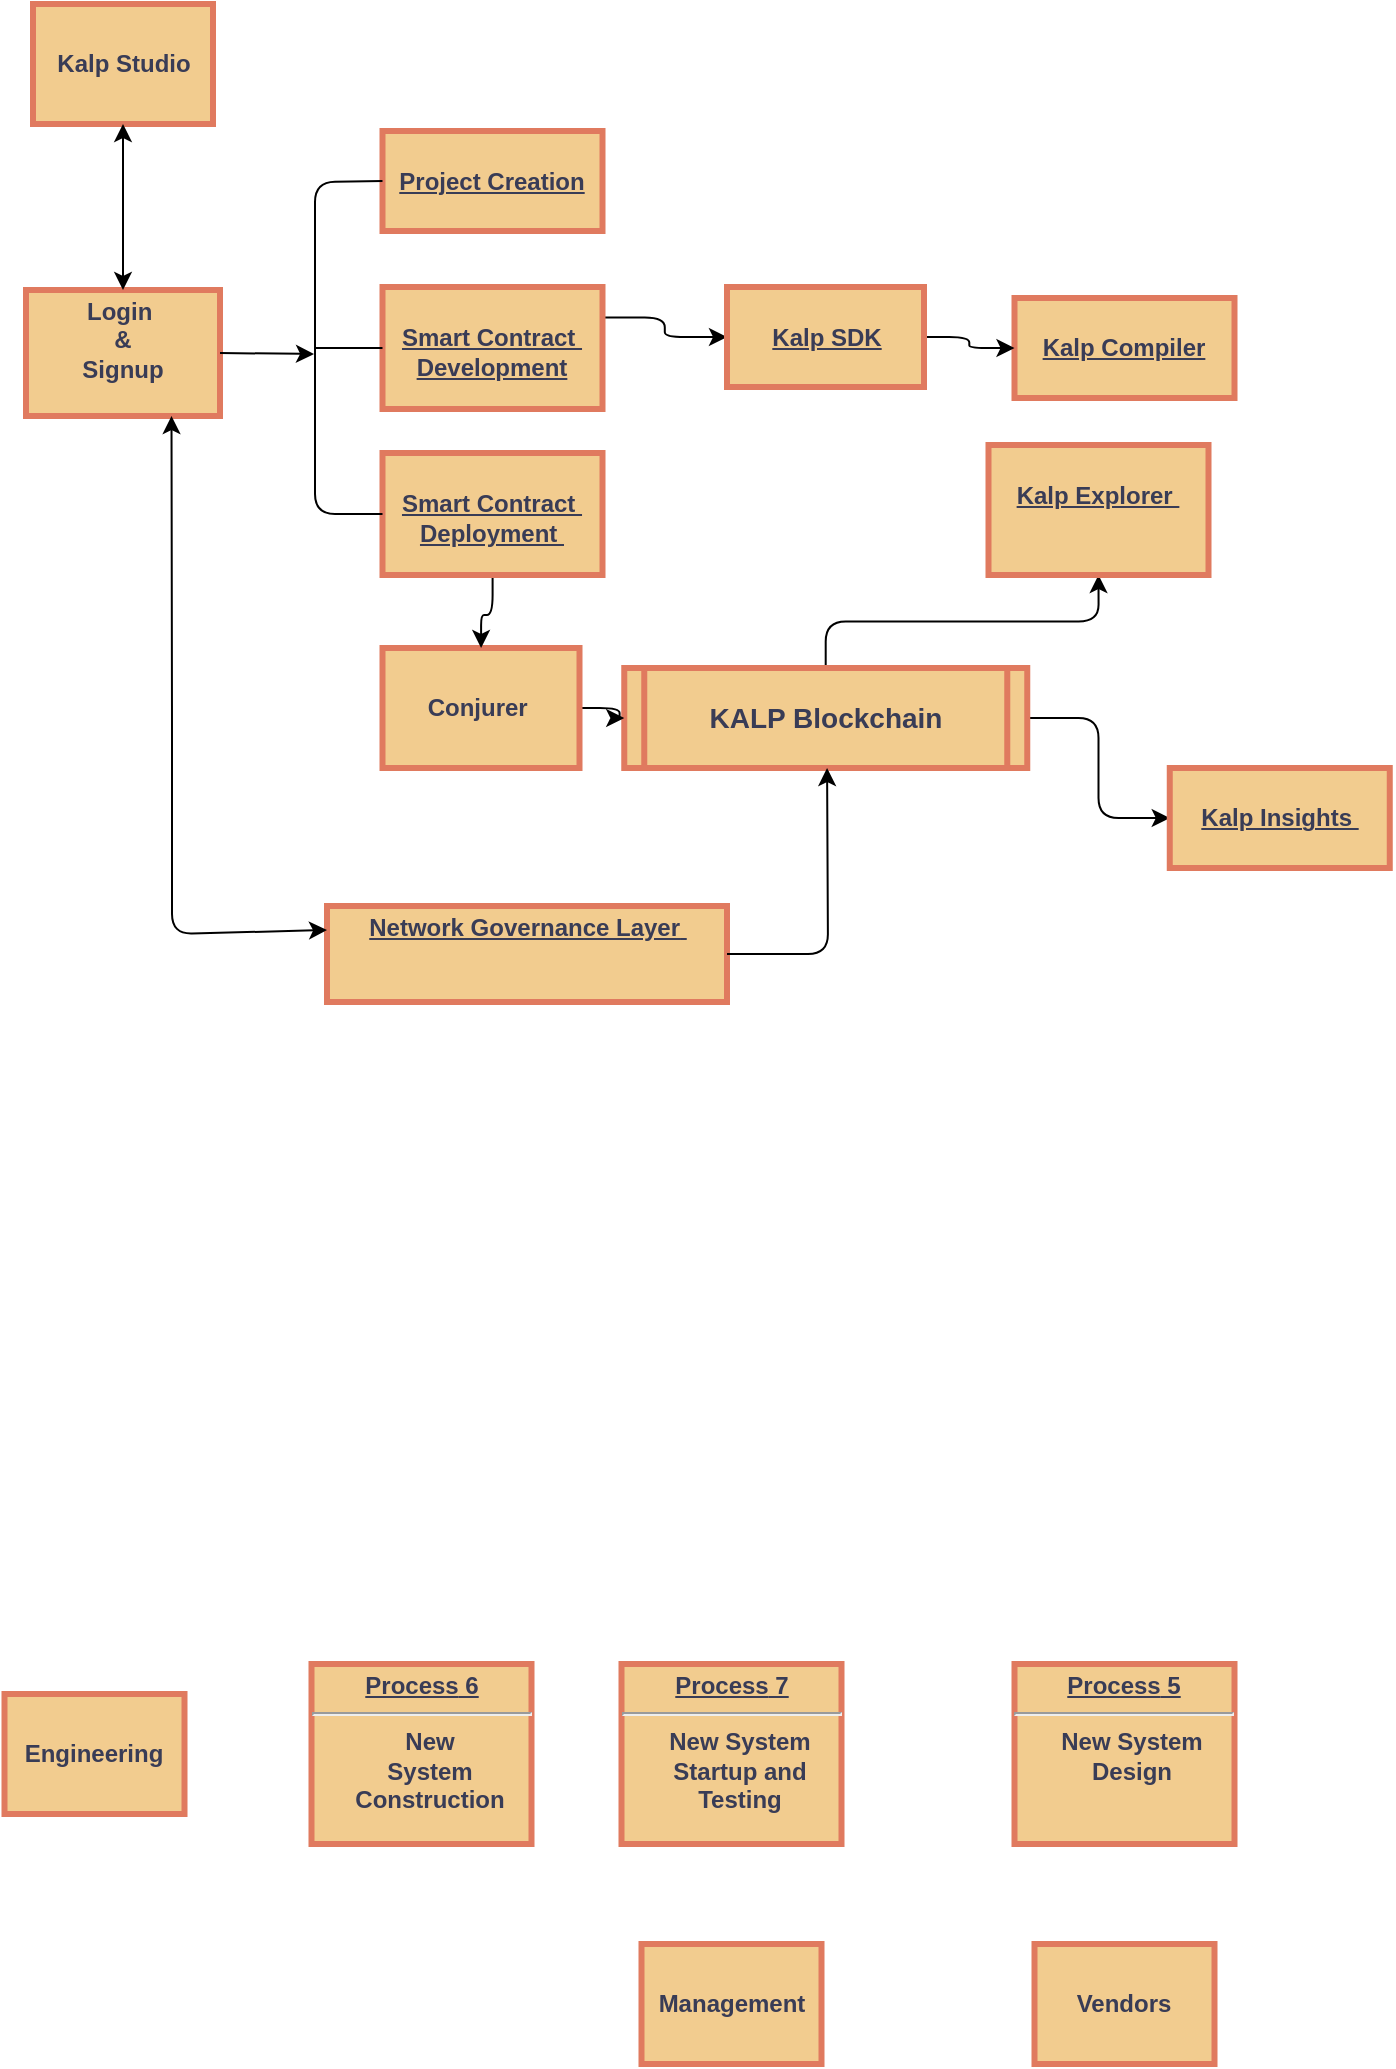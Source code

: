 <mxfile version="23.1.6" type="github">
  <diagram name="Page-1" id="c7558073-3199-34d8-9f00-42111426c3f3">
    <mxGraphModel dx="913" dy="1660" grid="1" gridSize="50" guides="1" tooltips="1" connect="1" arrows="1" fold="1" page="1" pageScale="1" pageWidth="826" pageHeight="1169" background="none" math="0" shadow="0">
      <root>
        <mxCell id="0" />
        <mxCell id="1" parent="0" />
        <mxCell id="2" value="&lt;p style=&quot;margin: 4px 0px 0px;&quot;&gt;&lt;/p&gt;&lt;div style=&quot;&quot;&gt;&lt;span style=&quot;background-color: initial;&quot;&gt;&lt;font style=&quot;font-size: 12px;&quot;&gt;Login&amp;nbsp;&lt;/font&gt;&lt;/span&gt;&lt;/div&gt;&lt;div style=&quot;&quot;&gt;&lt;span style=&quot;background-color: initial;&quot;&gt;&lt;font style=&quot;font-size: 12px;&quot;&gt;&amp;amp;&lt;br&gt;&lt;/font&gt;&lt;/span&gt;&lt;/div&gt;&lt;div style=&quot;&quot;&gt;&lt;span style=&quot;background-color: initial;&quot;&gt;&lt;font style=&quot;font-size: 12px;&quot;&gt;Signup&lt;/font&gt;&lt;/span&gt;&lt;/div&gt;&lt;p&gt;&lt;/p&gt;" style="verticalAlign=middle;align=center;overflow=fill;fontSize=12;fontFamily=Helvetica;html=1;rounded=0;fontStyle=1;strokeWidth=3;arcSize=0;labelBackgroundColor=none;fillColor=#F2CC8F;strokeColor=#E07A5F;fontColor=#393C56;" parent="1" vertex="1">
          <mxGeometry x="56" y="113" width="97" height="63" as="geometry" />
        </mxCell>
        <mxCell id="4" value="Kalp Studio" style="whiteSpace=wrap;align=center;verticalAlign=middle;fontStyle=1;strokeWidth=3;labelBackgroundColor=none;fillColor=#F2CC8F;strokeColor=#E07A5F;fontColor=#393C56;rounded=0;" parent="1" vertex="1">
          <mxGeometry x="59.5" y="-30" width="90" height="60" as="geometry" />
        </mxCell>
        <mxCell id="fyMuKusYpWriWorXmbX_-168" style="edgeStyle=orthogonalEdgeStyle;orthogonalLoop=1;jettySize=auto;html=1;entryX=0.5;entryY=1;entryDx=0;entryDy=0;" edge="1" parent="1" source="5" target="8">
          <mxGeometry relative="1" as="geometry" />
        </mxCell>
        <mxCell id="fyMuKusYpWriWorXmbX_-184" value="" style="edgeStyle=orthogonalEdgeStyle;orthogonalLoop=1;jettySize=auto;html=1;" edge="1" parent="1" source="5" target="fyMuKusYpWriWorXmbX_-136">
          <mxGeometry relative="1" as="geometry" />
        </mxCell>
        <mxCell id="5" value="KALP Blockchain" style="shape=process;whiteSpace=wrap;align=center;verticalAlign=middle;size=0.048;fontStyle=1;strokeWidth=3;fontSize=14;labelBackgroundColor=none;fillColor=#F2CC8F;strokeColor=#E07A5F;fontColor=#393C56;rounded=0;" parent="1" vertex="1">
          <mxGeometry x="355.13" y="302" width="201.5" height="50" as="geometry" />
        </mxCell>
        <mxCell id="6" value="&lt;p style=&quot;margin: 4px 0px 0px; text-decoration: underline;&quot;&gt;&lt;strong&gt;Network Governance Layer&lt;/strong&gt;&lt;span style=&quot;text-align: left; background-color: initial;&quot;&gt;&amp;nbsp;&lt;/span&gt;&lt;/p&gt;&lt;p&gt;&lt;/p&gt;" style="verticalAlign=middle;align=center;overflow=fill;fontSize=12;fontFamily=Helvetica;html=1;rounded=0;fontStyle=1;strokeWidth=3;labelBackgroundColor=none;fillColor=#F2CC8F;strokeColor=#E07A5F;fontColor=#393C56;" parent="1" vertex="1">
          <mxGeometry x="206.5" y="421" width="200" height="48" as="geometry" />
        </mxCell>
        <mxCell id="8" value="&lt;p style=&quot;margin: 0px; margin-top: 4px; text-align: center; text-decoration: underline;&quot;&gt;&lt;br&gt;Kalp Explorer&amp;nbsp;&lt;/p&gt;" style="verticalAlign=middle;align=center;overflow=fill;fontSize=12;fontFamily=Helvetica;html=1;rounded=0;fontStyle=1;strokeWidth=3;labelBackgroundColor=none;fillColor=#F2CC8F;strokeColor=#E07A5F;fontColor=#393C56;" parent="1" vertex="1">
          <mxGeometry x="537.25" y="190.5" width="110" height="65" as="geometry" />
        </mxCell>
        <mxCell id="9" value="&lt;p style=&quot;margin: 0px; margin-top: 4px; text-align: center; text-decoration: underline;&quot;&gt;&lt;strong&gt;&lt;strong&gt;Process&lt;/strong&gt; 5&lt;br /&gt;&lt;/strong&gt;&lt;/p&gt;&lt;hr /&gt;&lt;p style=&quot;margin: 0px; margin-left: 8px;&quot;&gt;New System&lt;/p&gt;&lt;p style=&quot;margin: 0px; margin-left: 8px;&quot;&gt;Design&lt;/p&gt;" style="verticalAlign=middle;align=center;overflow=fill;fontSize=12;fontFamily=Helvetica;html=1;rounded=0;fontStyle=1;strokeWidth=3;labelBackgroundColor=none;fillColor=#F2CC8F;strokeColor=#E07A5F;fontColor=#393C56;" parent="1" vertex="1">
          <mxGeometry x="550.25" y="800" width="110" height="90" as="geometry" />
        </mxCell>
        <mxCell id="10" value="&lt;p style=&quot;margin: 0px; margin-top: 4px; text-align: center; text-decoration: underline;&quot;&gt;&lt;strong&gt;&lt;strong&gt;Process&lt;/strong&gt; 6&lt;br /&gt;&lt;/strong&gt;&lt;/p&gt;&lt;hr /&gt;&lt;p style=&quot;margin: 0px; margin-left: 8px;&quot;&gt;New&lt;/p&gt;&lt;p style=&quot;margin: 0px; margin-left: 8px;&quot;&gt;System&lt;/p&gt;&lt;p style=&quot;margin: 0px; margin-left: 8px;&quot;&gt;Construction&lt;/p&gt;" style="verticalAlign=middle;align=center;overflow=fill;fontSize=12;fontFamily=Helvetica;html=1;rounded=0;fontStyle=1;strokeWidth=3;labelBackgroundColor=none;fillColor=#F2CC8F;strokeColor=#E07A5F;fontColor=#393C56;" parent="1" vertex="1">
          <mxGeometry x="198.75" y="800" width="110" height="90" as="geometry" />
        </mxCell>
        <mxCell id="fyMuKusYpWriWorXmbX_-181" value="" style="edgeStyle=orthogonalEdgeStyle;orthogonalLoop=1;jettySize=auto;html=1;" edge="1" parent="1" source="12" target="5">
          <mxGeometry relative="1" as="geometry" />
        </mxCell>
        <mxCell id="12" value="Conjurer " style="whiteSpace=wrap;align=center;verticalAlign=middle;fontStyle=1;strokeWidth=3;labelBackgroundColor=none;fillColor=#F2CC8F;strokeColor=#E07A5F;fontColor=#393C56;rounded=0;" parent="1" vertex="1">
          <mxGeometry x="234.25" y="292" width="98.5" height="60" as="geometry" />
        </mxCell>
        <mxCell id="13" value="Management" style="whiteSpace=wrap;align=center;verticalAlign=middle;fontStyle=1;strokeWidth=3;labelBackgroundColor=none;fillColor=#F2CC8F;strokeColor=#E07A5F;fontColor=#393C56;rounded=0;" parent="1" vertex="1">
          <mxGeometry x="363.75" y="940" width="90" height="60" as="geometry" />
        </mxCell>
        <mxCell id="14" value="Engineering" style="whiteSpace=wrap;align=center;verticalAlign=middle;fontStyle=1;strokeWidth=3;labelBackgroundColor=none;fillColor=#F2CC8F;strokeColor=#E07A5F;fontColor=#393C56;rounded=0;" parent="1" vertex="1">
          <mxGeometry x="45.25" y="815.0" width="90" height="60" as="geometry" />
        </mxCell>
        <mxCell id="15" value="Vendors" style="whiteSpace=wrap;align=center;verticalAlign=middle;fontStyle=1;strokeWidth=3;labelBackgroundColor=none;fillColor=#F2CC8F;strokeColor=#E07A5F;fontColor=#393C56;rounded=0;" parent="1" vertex="1">
          <mxGeometry x="560.25" y="940" width="90" height="60" as="geometry" />
        </mxCell>
        <mxCell id="11" value="&lt;p style=&quot;margin: 0px; margin-top: 4px; text-align: center; text-decoration: underline;&quot;&gt;&lt;strong&gt;&lt;strong&gt;Process&lt;/strong&gt; 7&lt;br /&gt;&lt;/strong&gt;&lt;/p&gt;&lt;hr /&gt;&lt;p style=&quot;margin: 0px; margin-left: 8px;&quot;&gt;New System&lt;/p&gt;&lt;p style=&quot;margin: 0px; margin-left: 8px;&quot;&gt;Startup and&lt;/p&gt;&lt;p style=&quot;margin: 0px; margin-left: 8px;&quot;&gt;Testing&lt;/p&gt;" style="verticalAlign=middle;align=center;overflow=fill;fontSize=12;fontFamily=Helvetica;html=1;rounded=0;fontStyle=1;strokeWidth=3;labelBackgroundColor=none;fillColor=#F2CC8F;strokeColor=#E07A5F;fontColor=#393C56;" parent="1" vertex="1">
          <mxGeometry x="353.75" y="800" width="110" height="90" as="geometry" />
        </mxCell>
        <mxCell id="fyMuKusYpWriWorXmbX_-103" value="" style="edgeStyle=orthogonalEdgeStyle;rounded=0;orthogonalLoop=1;jettySize=auto;html=1;labelBackgroundColor=none;fontColor=default;strokeColor=#E07A5F;" edge="1" parent="1" source="54">
          <mxGeometry relative="1" as="geometry">
            <mxPoint x="201" y="441" as="targetPoint" />
          </mxGeometry>
        </mxCell>
        <mxCell id="fyMuKusYpWriWorXmbX_-127" value="" style="endArrow=classic;startArrow=classic;html=1;entryX=0.5;entryY=1;entryDx=0;entryDy=0;" edge="1" parent="1" source="2" target="4">
          <mxGeometry width="50" height="50" relative="1" as="geometry">
            <mxPoint x="400" y="200" as="sourcePoint" />
            <mxPoint x="450" y="150" as="targetPoint" />
          </mxGeometry>
        </mxCell>
        <mxCell id="fyMuKusYpWriWorXmbX_-128" value="" style="endArrow=classic;startArrow=classic;html=1;exitX=0;exitY=0.25;exitDx=0;exitDy=0;entryX=0.75;entryY=1;entryDx=0;entryDy=0;" edge="1" parent="1" source="6" target="2">
          <mxGeometry width="50" height="50" relative="1" as="geometry">
            <mxPoint x="400" y="200" as="sourcePoint" />
            <mxPoint x="150" y="250" as="targetPoint" />
            <Array as="points">
              <mxPoint x="129" y="435" />
              <mxPoint x="129" y="400" />
              <mxPoint x="129" y="331" />
            </Array>
          </mxGeometry>
        </mxCell>
        <mxCell id="fyMuKusYpWriWorXmbX_-136" value="&lt;p style=&quot;margin: 0px; margin-top: 4px; text-align: center; text-decoration: underline;&quot;&gt;&lt;br&gt;Kalp Insights&amp;nbsp;&lt;/p&gt;" style="verticalAlign=middle;align=center;overflow=fill;fontSize=12;fontFamily=Helvetica;html=1;rounded=0;fontStyle=1;strokeWidth=3;labelBackgroundColor=none;fillColor=#F2CC8F;strokeColor=#E07A5F;fontColor=#393C56;" vertex="1" parent="1">
          <mxGeometry x="627.88" y="352" width="110" height="50" as="geometry" />
        </mxCell>
        <mxCell id="fyMuKusYpWriWorXmbX_-139" value="&lt;p style=&quot;margin: 0px; margin-top: 4px; text-align: center; text-decoration: underline;&quot;&gt;&lt;br&gt;Kalp Compiler&lt;/p&gt;&lt;p style=&quot;margin: 0px; margin-top: 4px; text-align: center; text-decoration: underline;&quot;&gt;&lt;br&gt;&lt;/p&gt;" style="verticalAlign=middle;align=center;overflow=fill;fontSize=12;fontFamily=Helvetica;html=1;rounded=0;fontStyle=1;strokeWidth=3;labelBackgroundColor=none;fillColor=#F2CC8F;strokeColor=#E07A5F;fontColor=#393C56;" vertex="1" parent="1">
          <mxGeometry x="550.25" y="117" width="110" height="50" as="geometry" />
        </mxCell>
        <mxCell id="fyMuKusYpWriWorXmbX_-155" value="&lt;p style=&quot;margin: 0px; margin-top: 4px; text-align: center; text-decoration: underline;&quot;&gt;&lt;br&gt;Project Creation&lt;/p&gt;" style="verticalAlign=middle;align=center;overflow=fill;fontSize=12;fontFamily=Helvetica;html=1;rounded=0;fontStyle=1;strokeWidth=3;labelBackgroundColor=none;fillColor=#F2CC8F;strokeColor=#E07A5F;fontColor=#393C56;" vertex="1" parent="1">
          <mxGeometry x="234.25" y="33.5" width="110" height="50" as="geometry" />
        </mxCell>
        <mxCell id="fyMuKusYpWriWorXmbX_-175" style="edgeStyle=orthogonalEdgeStyle;orthogonalLoop=1;jettySize=auto;html=1;exitX=1;exitY=0.25;exitDx=0;exitDy=0;entryX=0;entryY=0.5;entryDx=0;entryDy=0;" edge="1" parent="1" source="fyMuKusYpWriWorXmbX_-157" target="fyMuKusYpWriWorXmbX_-174">
          <mxGeometry relative="1" as="geometry" />
        </mxCell>
        <mxCell id="fyMuKusYpWriWorXmbX_-157" value="&lt;p style=&quot;margin: 0px; margin-top: 4px; text-align: center; text-decoration: underline;&quot;&gt;&lt;br&gt;Smart Contract&amp;nbsp;&lt;br style=&quot;border-color: var(--border-color);&quot;&gt;Development&lt;br&gt;&lt;/p&gt;" style="verticalAlign=middle;align=center;overflow=fill;fontSize=12;fontFamily=Helvetica;html=1;rounded=0;fontStyle=1;strokeWidth=3;labelBackgroundColor=none;fillColor=#F2CC8F;strokeColor=#E07A5F;fontColor=#393C56;" vertex="1" parent="1">
          <mxGeometry x="234.25" y="111.5" width="110" height="61" as="geometry" />
        </mxCell>
        <mxCell id="fyMuKusYpWriWorXmbX_-180" value="" style="edgeStyle=orthogonalEdgeStyle;orthogonalLoop=1;jettySize=auto;html=1;" edge="1" parent="1" source="fyMuKusYpWriWorXmbX_-158" target="12">
          <mxGeometry relative="1" as="geometry" />
        </mxCell>
        <mxCell id="fyMuKusYpWriWorXmbX_-158" value="&lt;p style=&quot;margin: 0px; margin-top: 4px; text-align: center; text-decoration: underline;&quot;&gt;&lt;br&gt;Smart Contract&amp;nbsp;&lt;br style=&quot;border-color: var(--border-color);&quot;&gt;Deployment&amp;nbsp;&lt;br&gt;&lt;/p&gt;" style="verticalAlign=middle;align=center;overflow=fill;fontSize=12;fontFamily=Helvetica;html=1;rounded=0;fontStyle=1;strokeWidth=3;labelBackgroundColor=none;fillColor=#F2CC8F;strokeColor=#E07A5F;fontColor=#393C56;" vertex="1" parent="1">
          <mxGeometry x="234.25" y="194.5" width="110" height="61" as="geometry" />
        </mxCell>
        <mxCell id="fyMuKusYpWriWorXmbX_-160" value="" style="endArrow=none;html=1;entryX=0;entryY=0.5;entryDx=0;entryDy=0;exitX=0;exitY=0.5;exitDx=0;exitDy=0;" edge="1" parent="1" source="fyMuKusYpWriWorXmbX_-158" target="fyMuKusYpWriWorXmbX_-155">
          <mxGeometry width="50" height="50" relative="1" as="geometry">
            <mxPoint x="157" y="161.5" as="sourcePoint" />
            <mxPoint x="207" y="111.5" as="targetPoint" />
            <Array as="points">
              <mxPoint x="200.5" y="225" />
              <mxPoint x="200.5" y="150" />
              <mxPoint x="200.5" y="100" />
              <mxPoint x="200.5" y="59" />
            </Array>
          </mxGeometry>
        </mxCell>
        <mxCell id="fyMuKusYpWriWorXmbX_-162" value="" style="endArrow=none;html=1;entryX=0;entryY=0.5;entryDx=0;entryDy=0;" edge="1" parent="1" target="fyMuKusYpWriWorXmbX_-157">
          <mxGeometry width="50" height="50" relative="1" as="geometry">
            <mxPoint x="200.5" y="142" as="sourcePoint" />
            <mxPoint x="350.5" y="150" as="targetPoint" />
          </mxGeometry>
        </mxCell>
        <mxCell id="fyMuKusYpWriWorXmbX_-166" value="" style="endArrow=classic;html=1;exitX=1;exitY=0.5;exitDx=0;exitDy=0;" edge="1" parent="1" source="2">
          <mxGeometry width="50" height="50" relative="1" as="geometry">
            <mxPoint x="150" y="200" as="sourcePoint" />
            <mxPoint x="200" y="145" as="targetPoint" />
          </mxGeometry>
        </mxCell>
        <mxCell id="fyMuKusYpWriWorXmbX_-172" style="edgeStyle=orthogonalEdgeStyle;orthogonalLoop=1;jettySize=auto;html=1;exitX=1;exitY=0.5;exitDx=0;exitDy=0;entryX=0.471;entryY=0.96;entryDx=0;entryDy=0;entryPerimeter=0;" edge="1" parent="1" source="6">
          <mxGeometry relative="1" as="geometry">
            <mxPoint x="413" y="475" as="sourcePoint" />
            <mxPoint x="456.536" y="352.0" as="targetPoint" />
          </mxGeometry>
        </mxCell>
        <mxCell id="fyMuKusYpWriWorXmbX_-183" value="" style="edgeStyle=orthogonalEdgeStyle;orthogonalLoop=1;jettySize=auto;html=1;" edge="1" parent="1" source="fyMuKusYpWriWorXmbX_-174" target="fyMuKusYpWriWorXmbX_-139">
          <mxGeometry relative="1" as="geometry" />
        </mxCell>
        <mxCell id="fyMuKusYpWriWorXmbX_-174" value="&lt;p style=&quot;margin: 0px; margin-top: 4px; text-align: center; text-decoration: underline;&quot;&gt;&lt;br&gt;Kalp SDK&lt;/p&gt;&lt;p style=&quot;margin: 0px; margin-top: 4px; text-align: center; text-decoration: underline;&quot;&gt;&lt;br&gt;&lt;/p&gt;" style="verticalAlign=middle;align=center;overflow=fill;fontSize=12;fontFamily=Helvetica;html=1;rounded=0;fontStyle=1;strokeWidth=3;labelBackgroundColor=none;fillColor=#F2CC8F;strokeColor=#E07A5F;fontColor=#393C56;" vertex="1" parent="1">
          <mxGeometry x="406.5" y="111.5" width="98.5" height="50" as="geometry" />
        </mxCell>
      </root>
    </mxGraphModel>
  </diagram>
</mxfile>
